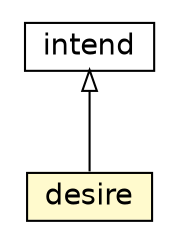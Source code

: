 #!/usr/local/bin/dot
#
# Class diagram 
# Generated by UMLGraph version 5.1 (http://www.umlgraph.org/)
#

digraph G {
	edge [fontname="Helvetica",fontsize=10,labelfontname="Helvetica",labelfontsize=10];
	node [fontname="Helvetica",fontsize=10,shape=plaintext];
	nodesep=0.25;
	ranksep=0.5;
	// jason.stdlib.intend
	c62551 [label=<<table title="jason.stdlib.intend" border="0" cellborder="1" cellspacing="0" cellpadding="2" port="p" href="./intend.html">
		<tr><td><table border="0" cellspacing="0" cellpadding="1">
<tr><td align="center" balign="center"> intend </td></tr>
		</table></td></tr>
		</table>>, fontname="Helvetica", fontcolor="black", fontsize=14.0];
	// jason.stdlib.desire
	c62566 [label=<<table title="jason.stdlib.desire" border="0" cellborder="1" cellspacing="0" cellpadding="2" port="p" bgcolor="lemonChiffon" href="./desire.html">
		<tr><td><table border="0" cellspacing="0" cellpadding="1">
<tr><td align="center" balign="center"> desire </td></tr>
		</table></td></tr>
		</table>>, fontname="Helvetica", fontcolor="black", fontsize=14.0];
	//jason.stdlib.desire extends jason.stdlib.intend
	c62551:p -> c62566:p [dir=back,arrowtail=empty];
}

